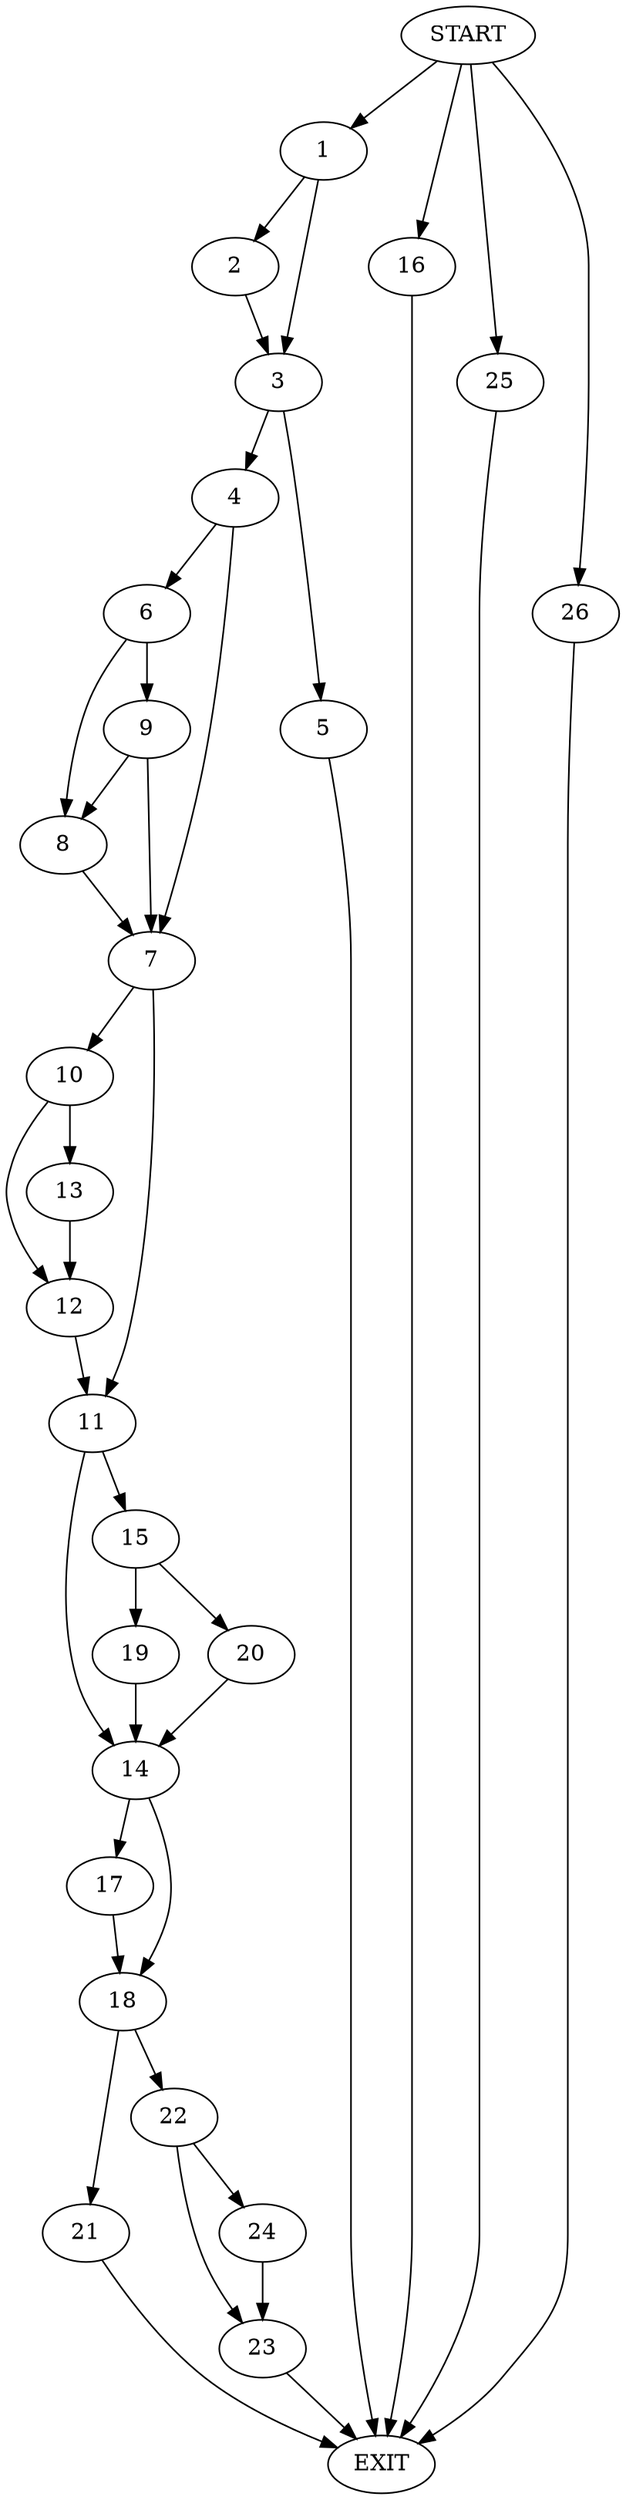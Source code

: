 digraph {
0 [label="START"]
27 [label="EXIT"]
0 -> 1
1 -> 2
1 -> 3
3 -> 4
3 -> 5
2 -> 3
4 -> 6
4 -> 7
5 -> 27
6 -> 8
6 -> 9
7 -> 10
7 -> 11
9 -> 8
9 -> 7
8 -> 7
10 -> 12
10 -> 13
11 -> 14
11 -> 15
12 -> 11
13 -> 12
0 -> 16
16 -> 27
14 -> 17
14 -> 18
15 -> 19
15 -> 20
19 -> 14
20 -> 14
17 -> 18
18 -> 21
18 -> 22
21 -> 27
22 -> 23
22 -> 24
0 -> 25
25 -> 27
23 -> 27
24 -> 23
0 -> 26
26 -> 27
}
